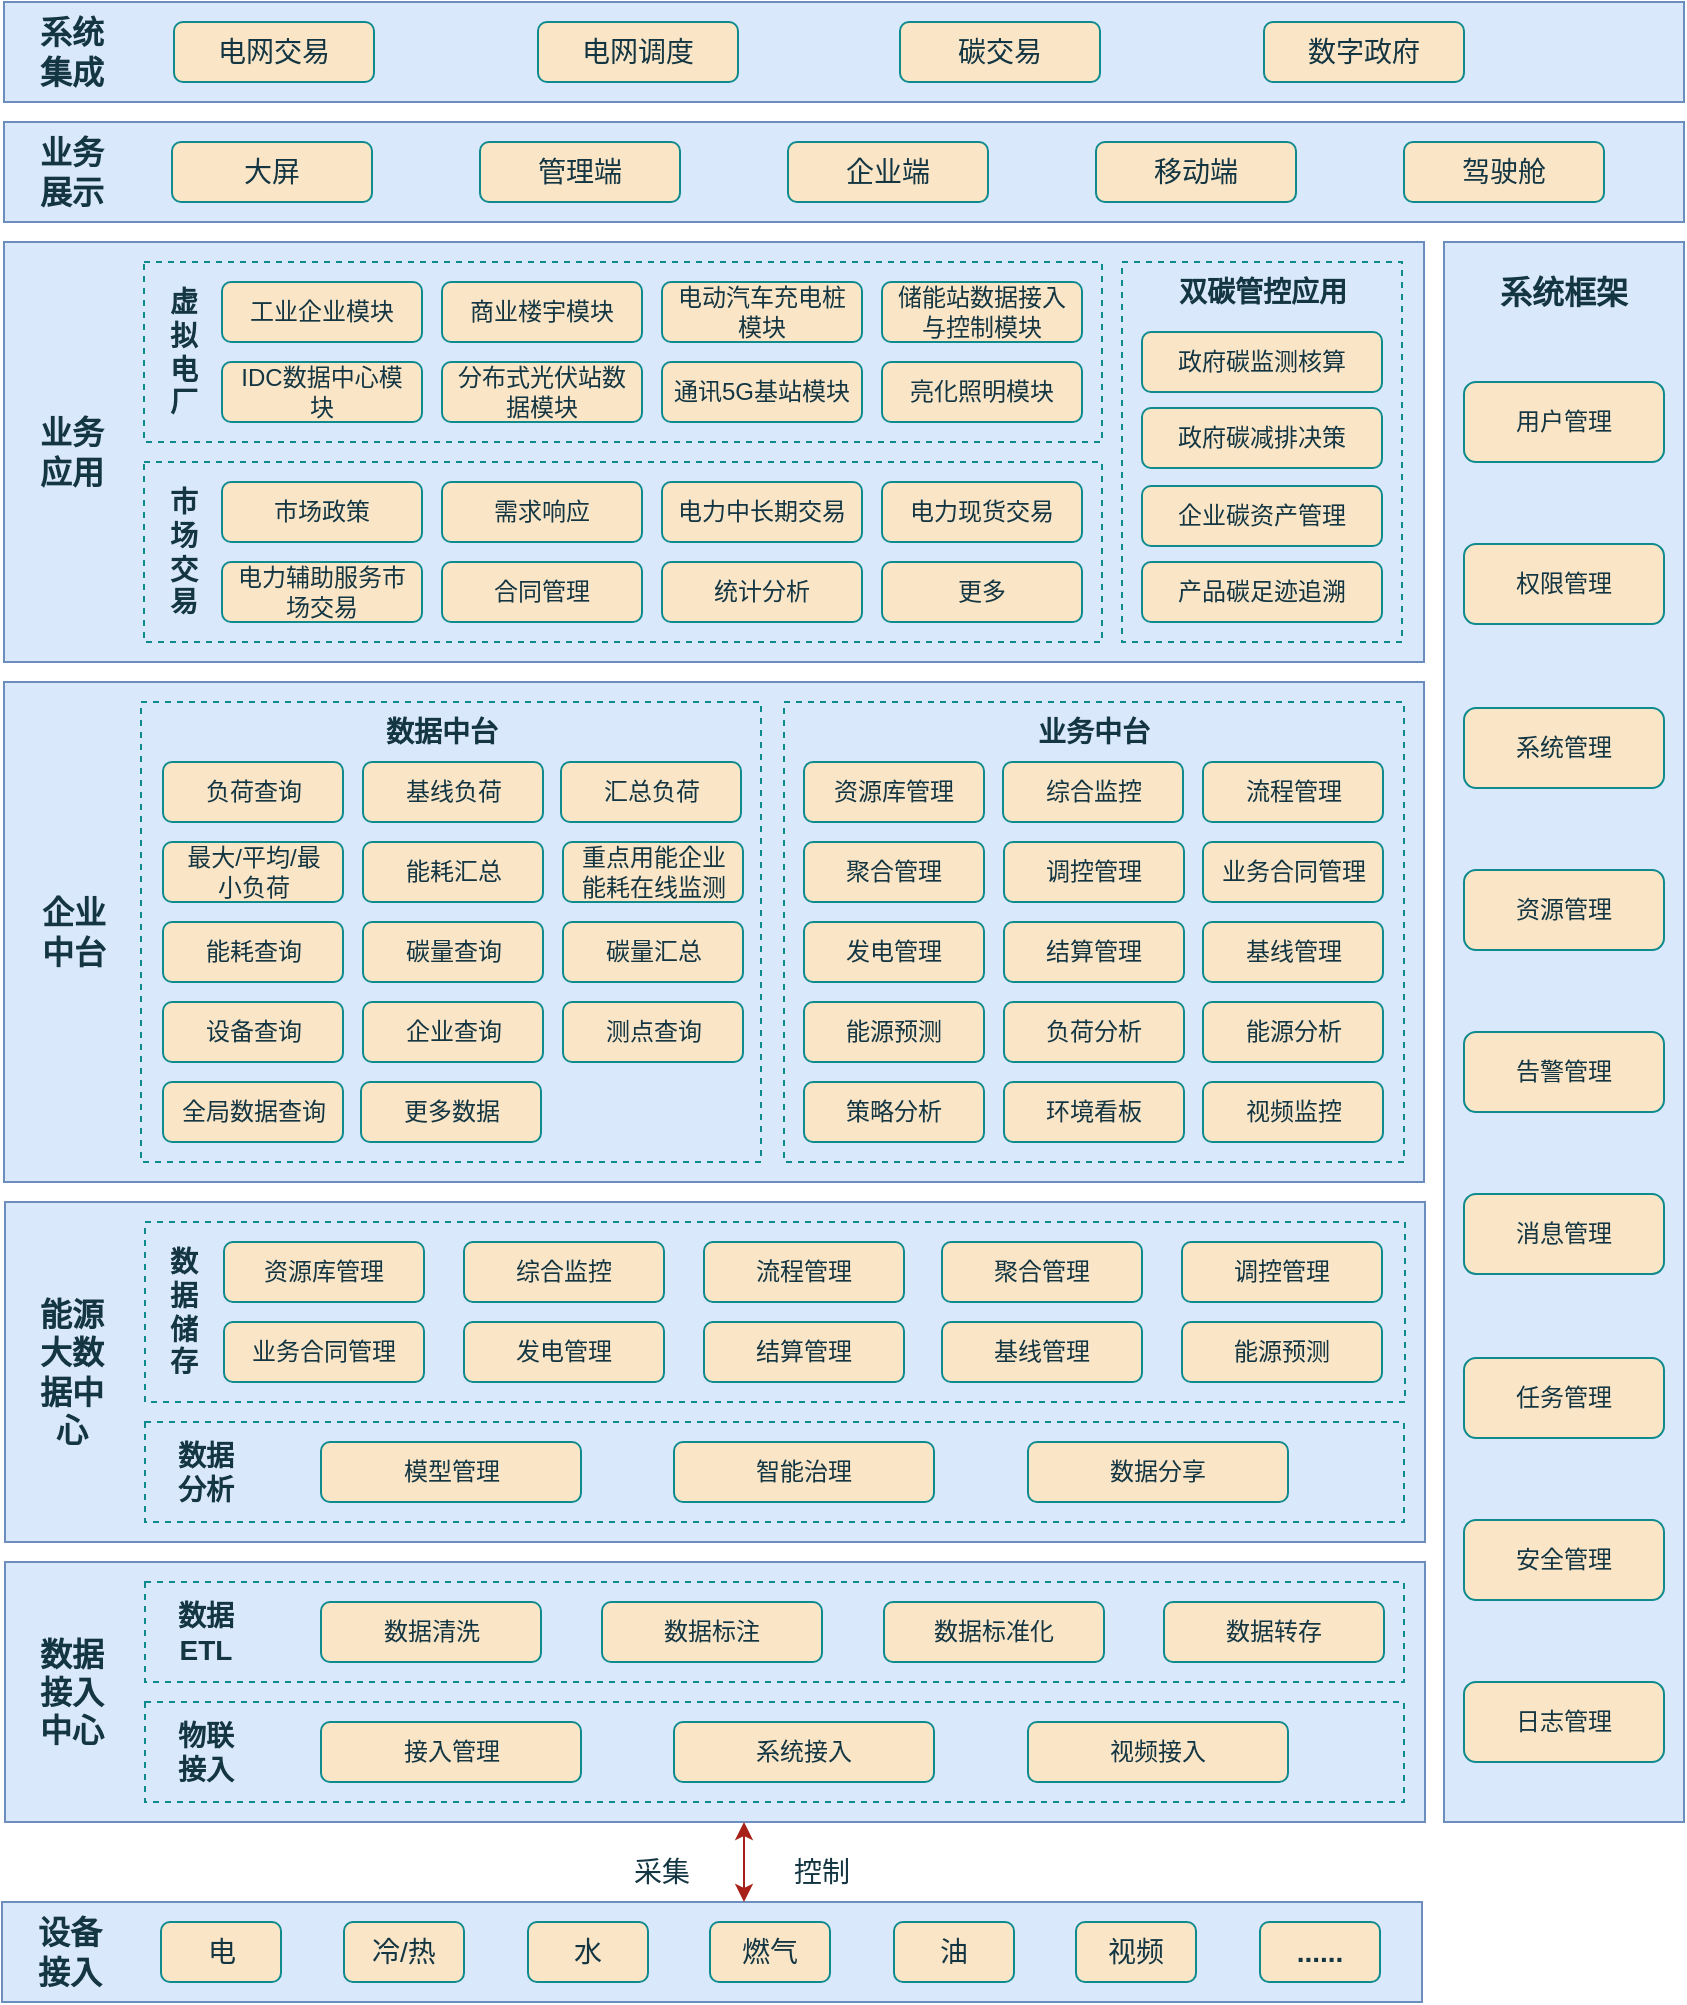 <mxfile version="21.8.0" type="github">
  <diagram name="第 1 页" id="877RhzWgA3aIjibraQp5">
    <mxGraphModel dx="1426" dy="759" grid="1" gridSize="10" guides="1" tooltips="1" connect="1" arrows="1" fold="1" page="1" pageScale="1" pageWidth="827" pageHeight="1169" math="0" shadow="0">
      <root>
        <mxCell id="0" />
        <mxCell id="1" parent="0" />
        <mxCell id="UzqGJ8EwhkSEuEGAswML-51" value="" style="rounded=0;whiteSpace=wrap;html=1;labelBackgroundColor=none;fillColor=#dae8fc;strokeColor=#6c8ebf;" vertex="1" parent="1">
          <mxGeometry x="760" y="120" width="120" height="790" as="geometry" />
        </mxCell>
        <mxCell id="UzqGJ8EwhkSEuEGAswML-44" value="" style="rounded=0;whiteSpace=wrap;html=1;labelBackgroundColor=none;fillColor=#dae8fc;strokeColor=#6c8ebf;" vertex="1" parent="1">
          <mxGeometry x="39" y="950" width="710" height="50" as="geometry" />
        </mxCell>
        <mxCell id="xxzeKwcSgZ4KopVO6_LS-193" value="" style="rounded=0;whiteSpace=wrap;html=1;fillColor=#dae8fc;strokeColor=#6c8ebf;labelBackgroundColor=none;" parent="1" vertex="1">
          <mxGeometry x="40.5" y="600" width="710" height="170" as="geometry" />
        </mxCell>
        <mxCell id="xxzeKwcSgZ4KopVO6_LS-88" value="" style="rounded=0;whiteSpace=wrap;html=1;fillColor=#dae8fc;strokeColor=#6c8ebf;labelBackgroundColor=none;" parent="1" vertex="1">
          <mxGeometry x="40" y="120" width="710" height="210" as="geometry" />
        </mxCell>
        <mxCell id="xxzeKwcSgZ4KopVO6_LS-36" value="" style="rounded=0;whiteSpace=wrap;html=1;fillColor=none;dashed=1;strokeColor=#0F8B8D;labelBackgroundColor=none;fontColor=#143642;" parent="1" vertex="1">
          <mxGeometry x="110" y="130" width="479" height="90" as="geometry" />
        </mxCell>
        <mxCell id="xxzeKwcSgZ4KopVO6_LS-56" value="" style="rounded=0;whiteSpace=wrap;html=1;fillColor=none;dashed=1;strokeColor=#0F8B8D;labelBackgroundColor=none;fontColor=#143642;" parent="1" vertex="1">
          <mxGeometry x="110" y="230" width="479" height="90" as="geometry" />
        </mxCell>
        <mxCell id="xxzeKwcSgZ4KopVO6_LS-46" value="" style="rounded=0;whiteSpace=wrap;html=1;fillColor=none;dashed=1;strokeColor=#0F8B8D;labelBackgroundColor=none;fontColor=#143642;" parent="1" vertex="1">
          <mxGeometry x="599" y="130" width="140" height="190" as="geometry" />
        </mxCell>
        <mxCell id="xxzeKwcSgZ4KopVO6_LS-24" value="" style="rounded=0;whiteSpace=wrap;html=1;fillColor=#dae8fc;strokeColor=#6c8ebf;labelBackgroundColor=none;" parent="1" vertex="1">
          <mxGeometry x="40" y="60" width="840" height="50" as="geometry" />
        </mxCell>
        <mxCell id="xxzeKwcSgZ4KopVO6_LS-1" value="" style="rounded=0;whiteSpace=wrap;html=1;labelBackgroundColor=none;fillColor=#dae8fc;strokeColor=#6c8ebf;" parent="1" vertex="1">
          <mxGeometry x="40" width="840" height="50" as="geometry" />
        </mxCell>
        <mxCell id="xxzeKwcSgZ4KopVO6_LS-16" value="电网交易" style="rounded=1;whiteSpace=wrap;html=1;fontSize=14;fillColor=#FAE5C7;strokeColor=#0F8B8D;labelBackgroundColor=none;fontColor=#143642;" parent="1" vertex="1">
          <mxGeometry x="125" y="10" width="100" height="30" as="geometry" />
        </mxCell>
        <mxCell id="xxzeKwcSgZ4KopVO6_LS-17" value="电网调度" style="rounded=1;whiteSpace=wrap;html=1;fontSize=14;fillColor=#FAE5C7;strokeColor=#0F8B8D;labelBackgroundColor=none;fontColor=#143642;" parent="1" vertex="1">
          <mxGeometry x="307" y="10" width="100" height="30" as="geometry" />
        </mxCell>
        <mxCell id="xxzeKwcSgZ4KopVO6_LS-18" value="碳交易" style="rounded=1;whiteSpace=wrap;html=1;fontSize=14;fillColor=#FAE5C7;strokeColor=#0F8B8D;labelBackgroundColor=none;fontColor=#143642;" parent="1" vertex="1">
          <mxGeometry x="488" y="10" width="100" height="30" as="geometry" />
        </mxCell>
        <mxCell id="xxzeKwcSgZ4KopVO6_LS-19" value="数字政府" style="rounded=1;whiteSpace=wrap;html=1;fontSize=14;fillColor=#FAE5C7;strokeColor=#0F8B8D;labelBackgroundColor=none;fontColor=#143642;" parent="1" vertex="1">
          <mxGeometry x="670" y="10" width="100" height="30" as="geometry" />
        </mxCell>
        <mxCell id="xxzeKwcSgZ4KopVO6_LS-20" value="大屏" style="rounded=1;whiteSpace=wrap;html=1;fontSize=14;fillColor=#FAE5C7;strokeColor=#0F8B8D;labelBackgroundColor=none;fontColor=#143642;" parent="1" vertex="1">
          <mxGeometry x="124" y="70" width="100" height="30" as="geometry" />
        </mxCell>
        <mxCell id="xxzeKwcSgZ4KopVO6_LS-21" value="管理端" style="rounded=1;whiteSpace=wrap;html=1;fontSize=14;fillColor=#FAE5C7;strokeColor=#0F8B8D;labelBackgroundColor=none;fontColor=#143642;" parent="1" vertex="1">
          <mxGeometry x="278" y="70" width="100" height="30" as="geometry" />
        </mxCell>
        <mxCell id="xxzeKwcSgZ4KopVO6_LS-22" value="企业端" style="rounded=1;whiteSpace=wrap;html=1;fontSize=14;fillColor=#FAE5C7;strokeColor=#0F8B8D;labelBackgroundColor=none;fontColor=#143642;" parent="1" vertex="1">
          <mxGeometry x="432" y="70" width="100" height="30" as="geometry" />
        </mxCell>
        <mxCell id="xxzeKwcSgZ4KopVO6_LS-23" value="移动端" style="rounded=1;whiteSpace=wrap;html=1;fontSize=14;fillColor=#FAE5C7;strokeColor=#0F8B8D;labelBackgroundColor=none;fontColor=#143642;" parent="1" vertex="1">
          <mxGeometry x="586" y="70" width="100" height="30" as="geometry" />
        </mxCell>
        <mxCell id="xxzeKwcSgZ4KopVO6_LS-27" value="驾驶舱" style="rounded=1;whiteSpace=wrap;html=1;fontSize=14;fillColor=#FAE5C7;strokeColor=#0F8B8D;labelBackgroundColor=none;fontColor=#143642;" parent="1" vertex="1">
          <mxGeometry x="740" y="70" width="100" height="30" as="geometry" />
        </mxCell>
        <mxCell id="xxzeKwcSgZ4KopVO6_LS-28" value="工业企业模块" style="rounded=1;whiteSpace=wrap;html=1;fontSize=12;fillColor=#FAE5C7;strokeColor=#0F8B8D;spacingLeft=5;spacingRight=5;labelBackgroundColor=none;fontColor=#143642;" parent="1" vertex="1">
          <mxGeometry x="149" y="140" width="100" height="30" as="geometry" />
        </mxCell>
        <mxCell id="xxzeKwcSgZ4KopVO6_LS-29" value="商业楼宇模块" style="rounded=1;whiteSpace=wrap;html=1;fontSize=12;fillColor=#FAE5C7;strokeColor=#0F8B8D;spacingLeft=5;spacingRight=5;labelBackgroundColor=none;fontColor=#143642;" parent="1" vertex="1">
          <mxGeometry x="259" y="140" width="100" height="30" as="geometry" />
        </mxCell>
        <mxCell id="xxzeKwcSgZ4KopVO6_LS-30" value="IDC数据中心模块" style="rounded=1;whiteSpace=wrap;html=1;fontSize=12;fillColor=#FAE5C7;strokeColor=#0F8B8D;spacingLeft=5;spacingRight=5;labelBackgroundColor=none;fontColor=#143642;" parent="1" vertex="1">
          <mxGeometry x="149" y="180" width="100" height="30" as="geometry" />
        </mxCell>
        <mxCell id="xxzeKwcSgZ4KopVO6_LS-31" value="储能站数据接入与控制模块" style="rounded=1;whiteSpace=wrap;html=1;fontSize=12;fillColor=#FAE5C7;strokeColor=#0F8B8D;spacingLeft=5;spacingRight=5;labelBackgroundColor=none;fontColor=#143642;" parent="1" vertex="1">
          <mxGeometry x="479" y="140" width="100" height="30" as="geometry" />
        </mxCell>
        <mxCell id="xxzeKwcSgZ4KopVO6_LS-32" value="电动汽车充电桩模块" style="rounded=1;whiteSpace=wrap;html=1;fontSize=12;fillColor=#FAE5C7;strokeColor=#0F8B8D;spacingLeft=5;spacingRight=5;labelBackgroundColor=none;fontColor=#143642;" parent="1" vertex="1">
          <mxGeometry x="369" y="140" width="100" height="30" as="geometry" />
        </mxCell>
        <mxCell id="xxzeKwcSgZ4KopVO6_LS-33" value="分布式光伏站数据模块" style="rounded=1;whiteSpace=wrap;html=1;fontSize=12;fillColor=#FAE5C7;strokeColor=#0F8B8D;spacingLeft=5;spacingRight=5;labelBackgroundColor=none;fontColor=#143642;" parent="1" vertex="1">
          <mxGeometry x="259" y="180" width="100" height="30" as="geometry" />
        </mxCell>
        <mxCell id="xxzeKwcSgZ4KopVO6_LS-34" value="通讯5G基站模块" style="rounded=1;whiteSpace=wrap;html=1;fontSize=12;fillColor=#FAE5C7;strokeColor=#0F8B8D;spacingLeft=5;spacingRight=5;labelBackgroundColor=none;fontColor=#143642;" parent="1" vertex="1">
          <mxGeometry x="369" y="180" width="100" height="30" as="geometry" />
        </mxCell>
        <mxCell id="xxzeKwcSgZ4KopVO6_LS-35" value="亮化照明模块" style="rounded=1;whiteSpace=wrap;html=1;fontSize=12;fillColor=#FAE5C7;strokeColor=#0F8B8D;spacingLeft=5;spacingRight=5;labelBackgroundColor=none;fontColor=#143642;" parent="1" vertex="1">
          <mxGeometry x="479" y="180" width="100" height="30" as="geometry" />
        </mxCell>
        <mxCell id="xxzeKwcSgZ4KopVO6_LS-37" value="虚拟电厂" style="text;html=1;strokeColor=none;fillColor=none;align=center;verticalAlign=middle;whiteSpace=wrap;rounded=0;fontSize=14;spacingLeft=10;spacingRight=10;labelBackgroundColor=none;fontColor=#143642;fontStyle=1" parent="1" vertex="1">
          <mxGeometry x="110" y="130" width="40" height="90" as="geometry" />
        </mxCell>
        <mxCell id="xxzeKwcSgZ4KopVO6_LS-38" value="政府碳监测核算" style="rounded=1;whiteSpace=wrap;html=1;fontSize=12;fillColor=#FAE5C7;strokeColor=#0F8B8D;spacingLeft=5;spacingRight=5;labelBackgroundColor=none;fontColor=#143642;" parent="1" vertex="1">
          <mxGeometry x="609" y="165" width="120" height="30" as="geometry" />
        </mxCell>
        <mxCell id="xxzeKwcSgZ4KopVO6_LS-39" value="政府碳减排决策" style="rounded=1;whiteSpace=wrap;html=1;fontSize=12;fillColor=#FAE5C7;strokeColor=#0F8B8D;spacingLeft=5;spacingRight=5;labelBackgroundColor=none;fontColor=#143642;" parent="1" vertex="1">
          <mxGeometry x="609" y="203" width="120" height="30" as="geometry" />
        </mxCell>
        <mxCell id="xxzeKwcSgZ4KopVO6_LS-41" value="产品碳足迹追溯" style="rounded=1;whiteSpace=wrap;html=1;fontSize=12;fillColor=#FAE5C7;strokeColor=#0F8B8D;spacingLeft=5;spacingRight=5;labelBackgroundColor=none;fontColor=#143642;" parent="1" vertex="1">
          <mxGeometry x="609" y="280" width="120" height="30" as="geometry" />
        </mxCell>
        <mxCell id="xxzeKwcSgZ4KopVO6_LS-42" value="企业碳资产管理" style="rounded=1;whiteSpace=wrap;html=1;fontSize=12;fillColor=#FAE5C7;strokeColor=#0F8B8D;spacingLeft=5;spacingRight=5;labelBackgroundColor=none;fontColor=#143642;" parent="1" vertex="1">
          <mxGeometry x="609" y="242" width="120" height="30" as="geometry" />
        </mxCell>
        <mxCell id="xxzeKwcSgZ4KopVO6_LS-47" value="双碳管控应用" style="text;html=1;strokeColor=none;fillColor=none;align=center;verticalAlign=middle;whiteSpace=wrap;rounded=0;fontSize=14;labelBackgroundColor=none;fontColor=#143642;fontStyle=1" parent="1" vertex="1">
          <mxGeometry x="599" y="130" width="141" height="30" as="geometry" />
        </mxCell>
        <mxCell id="xxzeKwcSgZ4KopVO6_LS-48" value="市场政策" style="rounded=1;whiteSpace=wrap;html=1;fontSize=12;fillColor=#FAE5C7;strokeColor=#0F8B8D;spacingLeft=5;spacingRight=5;labelBackgroundColor=none;fontColor=#143642;" parent="1" vertex="1">
          <mxGeometry x="149" y="240" width="100" height="30" as="geometry" />
        </mxCell>
        <mxCell id="xxzeKwcSgZ4KopVO6_LS-49" value="需求响应" style="rounded=1;whiteSpace=wrap;html=1;fontSize=12;fillColor=#FAE5C7;strokeColor=#0F8B8D;spacingLeft=5;spacingRight=5;labelBackgroundColor=none;fontColor=#143642;" parent="1" vertex="1">
          <mxGeometry x="259" y="240" width="100" height="30" as="geometry" />
        </mxCell>
        <mxCell id="xxzeKwcSgZ4KopVO6_LS-50" value="电力辅助服务市场交易" style="rounded=1;whiteSpace=wrap;html=1;fontSize=12;fillColor=#FAE5C7;strokeColor=#0F8B8D;spacingLeft=5;spacingRight=5;labelBackgroundColor=none;fontColor=#143642;" parent="1" vertex="1">
          <mxGeometry x="149" y="280" width="100" height="30" as="geometry" />
        </mxCell>
        <mxCell id="xxzeKwcSgZ4KopVO6_LS-51" value="电力现货交易" style="rounded=1;whiteSpace=wrap;html=1;fontSize=12;fillColor=#FAE5C7;strokeColor=#0F8B8D;spacingLeft=5;spacingRight=5;labelBackgroundColor=none;fontColor=#143642;" parent="1" vertex="1">
          <mxGeometry x="479" y="240" width="100" height="30" as="geometry" />
        </mxCell>
        <mxCell id="xxzeKwcSgZ4KopVO6_LS-52" value="电力中长期交易" style="rounded=1;whiteSpace=wrap;html=1;fontSize=12;fillColor=#FAE5C7;strokeColor=#0F8B8D;spacingLeft=5;spacingRight=5;labelBackgroundColor=none;fontColor=#143642;" parent="1" vertex="1">
          <mxGeometry x="369" y="240" width="100" height="30" as="geometry" />
        </mxCell>
        <mxCell id="xxzeKwcSgZ4KopVO6_LS-53" value="合同管理" style="rounded=1;whiteSpace=wrap;html=1;fontSize=12;fillColor=#FAE5C7;strokeColor=#0F8B8D;spacingLeft=5;spacingRight=5;labelBackgroundColor=none;fontColor=#143642;" parent="1" vertex="1">
          <mxGeometry x="259" y="280" width="100" height="30" as="geometry" />
        </mxCell>
        <mxCell id="xxzeKwcSgZ4KopVO6_LS-54" value="统计分析" style="rounded=1;whiteSpace=wrap;html=1;fontSize=12;fillColor=#FAE5C7;strokeColor=#0F8B8D;spacingLeft=5;spacingRight=5;labelBackgroundColor=none;fontColor=#143642;" parent="1" vertex="1">
          <mxGeometry x="369" y="280" width="100" height="30" as="geometry" />
        </mxCell>
        <mxCell id="xxzeKwcSgZ4KopVO6_LS-55" value="更多" style="rounded=1;whiteSpace=wrap;html=1;fontSize=12;fillColor=#FAE5C7;strokeColor=#0F8B8D;spacingLeft=5;spacingRight=5;labelBackgroundColor=none;fontColor=#143642;" parent="1" vertex="1">
          <mxGeometry x="479" y="280" width="100" height="30" as="geometry" />
        </mxCell>
        <mxCell id="xxzeKwcSgZ4KopVO6_LS-87" value="市场交易" style="text;html=1;strokeColor=none;fillColor=none;align=center;verticalAlign=middle;whiteSpace=wrap;rounded=0;fontSize=14;spacingLeft=10;spacingRight=10;labelBackgroundColor=none;fontColor=#143642;fontStyle=1" parent="1" vertex="1">
          <mxGeometry x="110" y="230" width="40" height="90" as="geometry" />
        </mxCell>
        <mxCell id="xxzeKwcSgZ4KopVO6_LS-89" value="" style="rounded=0;whiteSpace=wrap;html=1;fillColor=#dae8fc;strokeColor=#6c8ebf;labelBackgroundColor=none;" parent="1" vertex="1">
          <mxGeometry x="40" y="340" width="710" height="250" as="geometry" />
        </mxCell>
        <mxCell id="xxzeKwcSgZ4KopVO6_LS-90" value="" style="rounded=0;whiteSpace=wrap;html=1;fillColor=none;dashed=1;strokeColor=#0F8B8D;labelBackgroundColor=none;fontColor=#143642;" parent="1" vertex="1">
          <mxGeometry x="108.5" y="350" width="310" height="230" as="geometry" />
        </mxCell>
        <mxCell id="xxzeKwcSgZ4KopVO6_LS-91" value="" style="rounded=0;whiteSpace=wrap;html=1;fillColor=none;dashed=1;strokeColor=#0F8B8D;labelBackgroundColor=none;fontColor=#143642;" parent="1" vertex="1">
          <mxGeometry x="430" y="350" width="310" height="230" as="geometry" />
        </mxCell>
        <mxCell id="xxzeKwcSgZ4KopVO6_LS-94" value="负荷查询" style="rounded=1;whiteSpace=wrap;html=1;fontSize=12;fillColor=#FAE5C7;strokeColor=#0F8B8D;spacingLeft=5;spacingRight=5;labelBackgroundColor=none;fontColor=#143642;flipH=0;" parent="1" vertex="1">
          <mxGeometry x="119.5" y="380" width="90" height="30" as="geometry" />
        </mxCell>
        <mxCell id="xxzeKwcSgZ4KopVO6_LS-95" value="基线负荷" style="rounded=1;whiteSpace=wrap;html=1;fontSize=12;fillColor=#FAE5C7;strokeColor=#0F8B8D;spacingLeft=5;spacingRight=5;labelBackgroundColor=none;fontColor=#143642;flipH=0;" parent="1" vertex="1">
          <mxGeometry x="219.5" y="380" width="90" height="30" as="geometry" />
        </mxCell>
        <mxCell id="xxzeKwcSgZ4KopVO6_LS-96" value="重点用能企业能耗在线监测" style="rounded=1;whiteSpace=wrap;html=1;fontSize=12;fillColor=#FAE5C7;strokeColor=#0F8B8D;spacingLeft=5;spacingRight=5;labelBackgroundColor=none;fontColor=#143642;" parent="1" vertex="1">
          <mxGeometry x="319.5" y="420" width="90" height="30" as="geometry" />
        </mxCell>
        <mxCell id="xxzeKwcSgZ4KopVO6_LS-97" value="最大/平均/最小负荷" style="rounded=1;whiteSpace=wrap;html=1;fontSize=12;fillColor=#FAE5C7;strokeColor=#0F8B8D;spacingLeft=5;spacingRight=5;labelBackgroundColor=none;fontColor=#143642;" parent="1" vertex="1">
          <mxGeometry x="119.5" y="420" width="90" height="30" as="geometry" />
        </mxCell>
        <mxCell id="xxzeKwcSgZ4KopVO6_LS-98" value="汇总负荷" style="rounded=1;whiteSpace=wrap;html=1;fontSize=12;fillColor=#FAE5C7;strokeColor=#0F8B8D;spacingLeft=5;spacingRight=5;labelBackgroundColor=none;fontColor=#143642;flipH=0;" parent="1" vertex="1">
          <mxGeometry x="318.5" y="380" width="90" height="30" as="geometry" />
        </mxCell>
        <mxCell id="xxzeKwcSgZ4KopVO6_LS-99" value="能耗查询" style="rounded=1;whiteSpace=wrap;html=1;fontSize=12;fillColor=#FAE5C7;strokeColor=#0F8B8D;spacingLeft=5;spacingRight=5;labelBackgroundColor=none;fontColor=#143642;" parent="1" vertex="1">
          <mxGeometry x="119.5" y="460" width="90" height="30" as="geometry" />
        </mxCell>
        <mxCell id="xxzeKwcSgZ4KopVO6_LS-100" value="碳量查询" style="rounded=1;whiteSpace=wrap;html=1;fontSize=12;fillColor=#FAE5C7;strokeColor=#0F8B8D;spacingLeft=5;spacingRight=5;labelBackgroundColor=none;fontColor=#143642;" parent="1" vertex="1">
          <mxGeometry x="219.5" y="460" width="90" height="30" as="geometry" />
        </mxCell>
        <mxCell id="xxzeKwcSgZ4KopVO6_LS-101" value="碳量汇总" style="rounded=1;whiteSpace=wrap;html=1;fontSize=12;fillColor=#FAE5C7;strokeColor=#0F8B8D;spacingLeft=5;spacingRight=5;labelBackgroundColor=none;fontColor=#143642;" parent="1" vertex="1">
          <mxGeometry x="319.5" y="460" width="90" height="30" as="geometry" />
        </mxCell>
        <mxCell id="xxzeKwcSgZ4KopVO6_LS-102" value="数据中台" style="text;html=1;strokeColor=none;fillColor=none;align=center;verticalAlign=middle;whiteSpace=wrap;rounded=0;fontSize=14;spacingLeft=5;spacingRight=5;labelBackgroundColor=none;fontColor=#143642;fontStyle=1" parent="1" vertex="1">
          <mxGeometry x="183.5" y="350" width="150" height="30" as="geometry" />
        </mxCell>
        <mxCell id="xxzeKwcSgZ4KopVO6_LS-108" value="资源库管理" style="rounded=1;whiteSpace=wrap;html=1;fontSize=12;fillColor=#FAE5C7;strokeColor=#0F8B8D;spacingLeft=5;spacingRight=5;labelBackgroundColor=none;fontColor=#143642;" parent="1" vertex="1">
          <mxGeometry x="440" y="380" width="90" height="30" as="geometry" />
        </mxCell>
        <mxCell id="xxzeKwcSgZ4KopVO6_LS-109" value="综合监控" style="rounded=1;whiteSpace=wrap;html=1;fontSize=12;fillColor=#FAE5C7;strokeColor=#0F8B8D;spacingLeft=5;spacingRight=5;labelBackgroundColor=none;fontColor=#143642;" parent="1" vertex="1">
          <mxGeometry x="539.5" y="380" width="90" height="30" as="geometry" />
        </mxCell>
        <mxCell id="xxzeKwcSgZ4KopVO6_LS-110" value="业务合同管理" style="rounded=1;whiteSpace=wrap;html=1;fontSize=12;fillColor=#FAE5C7;strokeColor=#0F8B8D;spacingLeft=5;spacingRight=5;labelBackgroundColor=none;fontColor=#143642;" parent="1" vertex="1">
          <mxGeometry x="639.5" y="420" width="90" height="30" as="geometry" />
        </mxCell>
        <mxCell id="xxzeKwcSgZ4KopVO6_LS-111" value="聚合管理" style="rounded=1;whiteSpace=wrap;html=1;fontSize=12;fillColor=#FAE5C7;strokeColor=#0F8B8D;spacingLeft=5;spacingRight=5;labelBackgroundColor=none;fontColor=#143642;" parent="1" vertex="1">
          <mxGeometry x="440" y="420" width="90" height="30" as="geometry" />
        </mxCell>
        <mxCell id="xxzeKwcSgZ4KopVO6_LS-112" value="流程管理" style="rounded=1;whiteSpace=wrap;html=1;fontSize=12;fillColor=#FAE5C7;strokeColor=#0F8B8D;spacingLeft=5;spacingRight=5;labelBackgroundColor=none;fontColor=#143642;" parent="1" vertex="1">
          <mxGeometry x="639.5" y="380" width="90" height="30" as="geometry" />
        </mxCell>
        <mxCell id="xxzeKwcSgZ4KopVO6_LS-113" value="发电管理" style="rounded=1;whiteSpace=wrap;html=1;fontSize=12;fillColor=#FAE5C7;strokeColor=#0F8B8D;spacingLeft=5;spacingRight=5;labelBackgroundColor=none;fontColor=#143642;" parent="1" vertex="1">
          <mxGeometry x="440" y="460" width="90" height="30" as="geometry" />
        </mxCell>
        <mxCell id="xxzeKwcSgZ4KopVO6_LS-114" value="结算管理" style="rounded=1;whiteSpace=wrap;html=1;fontSize=12;fillColor=#FAE5C7;strokeColor=#0F8B8D;spacingLeft=5;spacingRight=5;labelBackgroundColor=none;fontColor=#143642;" parent="1" vertex="1">
          <mxGeometry x="540" y="460" width="90" height="30" as="geometry" />
        </mxCell>
        <mxCell id="xxzeKwcSgZ4KopVO6_LS-115" value="基线管理" style="rounded=1;whiteSpace=wrap;html=1;fontSize=12;fillColor=#FAE5C7;strokeColor=#0F8B8D;spacingLeft=5;spacingRight=5;labelBackgroundColor=none;fontColor=#143642;" parent="1" vertex="1">
          <mxGeometry x="639.5" y="460" width="90" height="30" as="geometry" />
        </mxCell>
        <mxCell id="xxzeKwcSgZ4KopVO6_LS-116" value="业务中台" style="text;html=1;strokeColor=none;fillColor=none;align=center;verticalAlign=middle;whiteSpace=wrap;rounded=0;fontSize=14;spacingLeft=5;spacingRight=5;labelBackgroundColor=none;fontColor=#143642;fontStyle=1" parent="1" vertex="1">
          <mxGeometry x="535" y="350" width="100" height="30" as="geometry" />
        </mxCell>
        <mxCell id="xxzeKwcSgZ4KopVO6_LS-117" value="能耗汇总" style="rounded=1;whiteSpace=wrap;html=1;fontSize=12;fillColor=#FAE5C7;strokeColor=#0F8B8D;spacingLeft=5;spacingRight=5;labelBackgroundColor=none;fontColor=#143642;" parent="1" vertex="1">
          <mxGeometry x="219.5" y="420" width="90" height="30" as="geometry" />
        </mxCell>
        <mxCell id="xxzeKwcSgZ4KopVO6_LS-118" value="设备查询" style="rounded=1;whiteSpace=wrap;html=1;fontSize=12;fillColor=#FAE5C7;strokeColor=#0F8B8D;spacingLeft=5;spacingRight=5;labelBackgroundColor=none;fontColor=#143642;" parent="1" vertex="1">
          <mxGeometry x="119.5" y="500" width="90" height="30" as="geometry" />
        </mxCell>
        <mxCell id="xxzeKwcSgZ4KopVO6_LS-119" value="调控管理" style="rounded=1;whiteSpace=wrap;html=1;fontSize=12;fillColor=#FAE5C7;strokeColor=#0F8B8D;spacingLeft=5;spacingRight=5;labelBackgroundColor=none;fontColor=#143642;" parent="1" vertex="1">
          <mxGeometry x="540" y="420" width="90" height="30" as="geometry" />
        </mxCell>
        <mxCell id="xxzeKwcSgZ4KopVO6_LS-120" value="能源预测" style="rounded=1;whiteSpace=wrap;html=1;fontSize=12;fillColor=#FAE5C7;strokeColor=#0F8B8D;spacingLeft=5;spacingRight=5;labelBackgroundColor=none;fontColor=#143642;" parent="1" vertex="1">
          <mxGeometry x="440" y="500" width="90" height="30" as="geometry" />
        </mxCell>
        <mxCell id="xxzeKwcSgZ4KopVO6_LS-121" value="负荷分析" style="rounded=1;whiteSpace=wrap;html=1;fontSize=12;fillColor=#FAE5C7;strokeColor=#0F8B8D;spacingLeft=5;spacingRight=5;labelBackgroundColor=none;fontColor=#143642;" parent="1" vertex="1">
          <mxGeometry x="540" y="500" width="90" height="30" as="geometry" />
        </mxCell>
        <mxCell id="xxzeKwcSgZ4KopVO6_LS-122" value="能源分析" style="rounded=1;whiteSpace=wrap;html=1;fontSize=12;fillColor=#FAE5C7;strokeColor=#0F8B8D;spacingLeft=5;spacingRight=5;labelBackgroundColor=none;fontColor=#143642;" parent="1" vertex="1">
          <mxGeometry x="639.5" y="500" width="90" height="30" as="geometry" />
        </mxCell>
        <mxCell id="xxzeKwcSgZ4KopVO6_LS-123" value="策略分析" style="rounded=1;whiteSpace=wrap;html=1;fontSize=12;fillColor=#FAE5C7;strokeColor=#0F8B8D;spacingLeft=5;spacingRight=5;labelBackgroundColor=none;fontColor=#143642;" parent="1" vertex="1">
          <mxGeometry x="440" y="540" width="90" height="30" as="geometry" />
        </mxCell>
        <mxCell id="xxzeKwcSgZ4KopVO6_LS-124" value="环境看板" style="rounded=1;whiteSpace=wrap;html=1;fontSize=12;fillColor=#FAE5C7;strokeColor=#0F8B8D;spacingLeft=5;spacingRight=5;labelBackgroundColor=none;fontColor=#143642;" parent="1" vertex="1">
          <mxGeometry x="540" y="540" width="90" height="30" as="geometry" />
        </mxCell>
        <mxCell id="xxzeKwcSgZ4KopVO6_LS-125" value="视频监控" style="rounded=1;whiteSpace=wrap;html=1;fontSize=12;fillColor=#FAE5C7;strokeColor=#0F8B8D;spacingLeft=5;spacingRight=5;labelBackgroundColor=none;fontColor=#143642;" parent="1" vertex="1">
          <mxGeometry x="639.5" y="540" width="90" height="30" as="geometry" />
        </mxCell>
        <mxCell id="xxzeKwcSgZ4KopVO6_LS-128" value="企业查询" style="rounded=1;whiteSpace=wrap;html=1;fontSize=12;fillColor=#FAE5C7;strokeColor=#0F8B8D;spacingLeft=5;spacingRight=5;labelBackgroundColor=none;fontColor=#143642;" parent="1" vertex="1">
          <mxGeometry x="219.5" y="500" width="90" height="30" as="geometry" />
        </mxCell>
        <mxCell id="xxzeKwcSgZ4KopVO6_LS-129" value="测点查询" style="rounded=1;whiteSpace=wrap;html=1;fontSize=12;fillColor=#FAE5C7;strokeColor=#0F8B8D;spacingLeft=5;spacingRight=5;labelBackgroundColor=none;fontColor=#143642;" parent="1" vertex="1">
          <mxGeometry x="319.5" y="500" width="90" height="30" as="geometry" />
        </mxCell>
        <mxCell id="xxzeKwcSgZ4KopVO6_LS-130" value="全局数据查询" style="rounded=1;whiteSpace=wrap;html=1;fontSize=12;fillColor=#FAE5C7;strokeColor=#0F8B8D;spacingLeft=5;spacingRight=5;labelBackgroundColor=none;fontColor=#143642;" parent="1" vertex="1">
          <mxGeometry x="119.5" y="540" width="90" height="30" as="geometry" />
        </mxCell>
        <mxCell id="xxzeKwcSgZ4KopVO6_LS-131" value="更多数据" style="rounded=1;whiteSpace=wrap;html=1;fontSize=12;fillColor=#FAE5C7;strokeColor=#0F8B8D;spacingLeft=5;spacingRight=5;labelBackgroundColor=none;fontColor=#143642;" parent="1" vertex="1">
          <mxGeometry x="218.5" y="540" width="90" height="30" as="geometry" />
        </mxCell>
        <mxCell id="xxzeKwcSgZ4KopVO6_LS-164" value="" style="rounded=0;whiteSpace=wrap;html=1;fillColor=none;dashed=1;strokeColor=#0F8B8D;labelBackgroundColor=none;fontColor=#143642;" parent="1" vertex="1">
          <mxGeometry x="110.5" y="610" width="630" height="90" as="geometry" />
        </mxCell>
        <mxCell id="xxzeKwcSgZ4KopVO6_LS-165" value="资源库管理" style="rounded=1;whiteSpace=wrap;html=1;fontSize=12;fillColor=#FAE5C7;strokeColor=#0F8B8D;spacingLeft=5;spacingRight=5;labelBackgroundColor=none;fontColor=#143642;" parent="1" vertex="1">
          <mxGeometry x="150" y="620" width="100" height="30" as="geometry" />
        </mxCell>
        <mxCell id="xxzeKwcSgZ4KopVO6_LS-166" value="综合监控" style="rounded=1;whiteSpace=wrap;html=1;fontSize=12;fillColor=#FAE5C7;strokeColor=#0F8B8D;spacingLeft=5;spacingRight=5;labelBackgroundColor=none;fontColor=#143642;" parent="1" vertex="1">
          <mxGeometry x="270" y="620" width="100" height="30" as="geometry" />
        </mxCell>
        <mxCell id="xxzeKwcSgZ4KopVO6_LS-167" value="业务合同管理" style="rounded=1;whiteSpace=wrap;html=1;fontSize=12;fillColor=#FAE5C7;strokeColor=#0F8B8D;spacingLeft=5;spacingRight=5;labelBackgroundColor=none;fontColor=#143642;" parent="1" vertex="1">
          <mxGeometry x="150" y="660" width="100" height="30" as="geometry" />
        </mxCell>
        <mxCell id="xxzeKwcSgZ4KopVO6_LS-168" value="聚合管理" style="rounded=1;whiteSpace=wrap;html=1;fontSize=12;fillColor=#FAE5C7;strokeColor=#0F8B8D;spacingLeft=5;spacingRight=5;labelBackgroundColor=none;fontColor=#143642;" parent="1" vertex="1">
          <mxGeometry x="509" y="620" width="100" height="30" as="geometry" />
        </mxCell>
        <mxCell id="xxzeKwcSgZ4KopVO6_LS-169" value="流程管理" style="rounded=1;whiteSpace=wrap;html=1;fontSize=12;fillColor=#FAE5C7;strokeColor=#0F8B8D;spacingLeft=5;spacingRight=5;labelBackgroundColor=none;fontColor=#143642;" parent="1" vertex="1">
          <mxGeometry x="390" y="620" width="100" height="30" as="geometry" />
        </mxCell>
        <mxCell id="xxzeKwcSgZ4KopVO6_LS-170" value="发电管理" style="rounded=1;whiteSpace=wrap;html=1;fontSize=12;fillColor=#FAE5C7;strokeColor=#0F8B8D;spacingLeft=5;spacingRight=5;labelBackgroundColor=none;fontColor=#143642;" parent="1" vertex="1">
          <mxGeometry x="270" y="660" width="100" height="30" as="geometry" />
        </mxCell>
        <mxCell id="xxzeKwcSgZ4KopVO6_LS-171" value="结算管理" style="rounded=1;whiteSpace=wrap;html=1;fontSize=12;fillColor=#FAE5C7;strokeColor=#0F8B8D;spacingLeft=5;spacingRight=5;labelBackgroundColor=none;fontColor=#143642;" parent="1" vertex="1">
          <mxGeometry x="390" y="660" width="100" height="30" as="geometry" />
        </mxCell>
        <mxCell id="xxzeKwcSgZ4KopVO6_LS-172" value="基线管理" style="rounded=1;whiteSpace=wrap;html=1;fontSize=12;fillColor=#FAE5C7;strokeColor=#0F8B8D;spacingLeft=5;spacingRight=5;labelBackgroundColor=none;fontColor=#143642;" parent="1" vertex="1">
          <mxGeometry x="509" y="660" width="100" height="30" as="geometry" />
        </mxCell>
        <mxCell id="xxzeKwcSgZ4KopVO6_LS-174" value="调控管理" style="rounded=1;whiteSpace=wrap;html=1;fontSize=12;fillColor=#FAE5C7;strokeColor=#0F8B8D;spacingLeft=5;spacingRight=5;labelBackgroundColor=none;fontColor=#143642;" parent="1" vertex="1">
          <mxGeometry x="629" y="620" width="100" height="30" as="geometry" />
        </mxCell>
        <mxCell id="xxzeKwcSgZ4KopVO6_LS-175" value="能源预测" style="rounded=1;whiteSpace=wrap;html=1;fontSize=12;fillColor=#FAE5C7;strokeColor=#0F8B8D;spacingLeft=5;spacingRight=5;labelBackgroundColor=none;fontColor=#143642;" parent="1" vertex="1">
          <mxGeometry x="629" y="660" width="100" height="30" as="geometry" />
        </mxCell>
        <mxCell id="xxzeKwcSgZ4KopVO6_LS-181" value="" style="rounded=0;whiteSpace=wrap;html=1;fillColor=none;dashed=1;strokeColor=#0F8B8D;labelBackgroundColor=none;fontColor=#143642;" parent="1" vertex="1">
          <mxGeometry x="110.5" y="710" width="629.5" height="50" as="geometry" />
        </mxCell>
        <mxCell id="xxzeKwcSgZ4KopVO6_LS-183" value="模型管理" style="rounded=1;whiteSpace=wrap;html=1;fontSize=12;fillColor=#FAE5C7;strokeColor=#0F8B8D;spacingLeft=5;spacingRight=5;labelBackgroundColor=none;fontColor=#143642;" parent="1" vertex="1">
          <mxGeometry x="198.5" y="720" width="130" height="30" as="geometry" />
        </mxCell>
        <mxCell id="xxzeKwcSgZ4KopVO6_LS-185" value="数据分享" style="rounded=1;whiteSpace=wrap;html=1;fontSize=12;fillColor=#FAE5C7;strokeColor=#0F8B8D;spacingLeft=5;spacingRight=5;labelBackgroundColor=none;fontColor=#143642;" parent="1" vertex="1">
          <mxGeometry x="552" y="720" width="130" height="30" as="geometry" />
        </mxCell>
        <mxCell id="xxzeKwcSgZ4KopVO6_LS-186" value="智能治理" style="rounded=1;whiteSpace=wrap;html=1;fontSize=12;fillColor=#FAE5C7;strokeColor=#0F8B8D;spacingLeft=5;spacingRight=5;labelBackgroundColor=none;fontColor=#143642;" parent="1" vertex="1">
          <mxGeometry x="375" y="720" width="130" height="30" as="geometry" />
        </mxCell>
        <mxCell id="xxzeKwcSgZ4KopVO6_LS-190" value="数据分析" style="text;html=1;strokeColor=none;fillColor=none;align=center;verticalAlign=middle;whiteSpace=wrap;rounded=0;fontSize=14;spacingLeft=10;spacingRight=10;labelBackgroundColor=none;fontColor=#143642;fontStyle=1" parent="1" vertex="1">
          <mxGeometry x="110.5" y="710" width="60" height="50" as="geometry" />
        </mxCell>
        <mxCell id="xxzeKwcSgZ4KopVO6_LS-227" value="电" style="rounded=1;whiteSpace=wrap;html=1;fontSize=14;fillColor=#FAE5C7;strokeColor=#0F8B8D;labelBackgroundColor=none;fontColor=#143642;" parent="1" vertex="1">
          <mxGeometry x="118.5" y="960" width="60" height="30" as="geometry" />
        </mxCell>
        <mxCell id="UzqGJ8EwhkSEuEGAswML-1" value="冷/热" style="rounded=1;whiteSpace=wrap;html=1;fontSize=14;fillColor=#FAE5C7;strokeColor=#0F8B8D;labelBackgroundColor=none;fontColor=#143642;" vertex="1" parent="1">
          <mxGeometry x="210" y="960" width="60" height="30" as="geometry" />
        </mxCell>
        <mxCell id="UzqGJ8EwhkSEuEGAswML-2" value="水" style="rounded=1;whiteSpace=wrap;html=1;fontSize=14;fillColor=#FAE5C7;strokeColor=#0F8B8D;labelBackgroundColor=none;fontColor=#143642;" vertex="1" parent="1">
          <mxGeometry x="302" y="960" width="60" height="30" as="geometry" />
        </mxCell>
        <mxCell id="UzqGJ8EwhkSEuEGAswML-3" value="燃气" style="rounded=1;whiteSpace=wrap;html=1;fontSize=14;fillColor=#FAE5C7;strokeColor=#0F8B8D;labelBackgroundColor=none;fontColor=#143642;" vertex="1" parent="1">
          <mxGeometry x="393" y="960" width="60" height="30" as="geometry" />
        </mxCell>
        <mxCell id="UzqGJ8EwhkSEuEGAswML-4" value="油" style="rounded=1;whiteSpace=wrap;html=1;fontSize=14;fillColor=#FAE5C7;strokeColor=#0F8B8D;labelBackgroundColor=none;fontColor=#143642;" vertex="1" parent="1">
          <mxGeometry x="485" y="960" width="60" height="30" as="geometry" />
        </mxCell>
        <mxCell id="UzqGJ8EwhkSEuEGAswML-5" value="视频" style="rounded=1;whiteSpace=wrap;html=1;fontSize=14;fillColor=#FAE5C7;strokeColor=#0F8B8D;labelBackgroundColor=none;fontColor=#143642;" vertex="1" parent="1">
          <mxGeometry x="576" y="960" width="60" height="30" as="geometry" />
        </mxCell>
        <mxCell id="UzqGJ8EwhkSEuEGAswML-6" value="......" style="rounded=1;whiteSpace=wrap;html=1;fontSize=14;fillColor=#FAE5C7;strokeColor=#0F8B8D;labelBackgroundColor=none;fontColor=#143642;fontStyle=1" vertex="1" parent="1">
          <mxGeometry x="668" y="960" width="60" height="30" as="geometry" />
        </mxCell>
        <mxCell id="UzqGJ8EwhkSEuEGAswML-11" value="企业中台" style="text;html=1;strokeColor=none;fillColor=none;align=center;verticalAlign=middle;whiteSpace=wrap;rounded=0;fontSize=16;fontStyle=1;labelBackgroundColor=none;fontColor=#143642;spacingLeft=10;spacingRight=10;" vertex="1" parent="1">
          <mxGeometry x="40.5" y="440" width="68" height="50" as="geometry" />
        </mxCell>
        <mxCell id="UzqGJ8EwhkSEuEGAswML-13" value="业务应用" style="text;html=1;strokeColor=none;fillColor=none;align=center;verticalAlign=middle;whiteSpace=wrap;rounded=0;fontSize=16;fontStyle=1;labelBackgroundColor=none;fontColor=#143642;spacingLeft=10;spacingRight=10;" vertex="1" parent="1">
          <mxGeometry x="40" y="200" width="68" height="50" as="geometry" />
        </mxCell>
        <mxCell id="UzqGJ8EwhkSEuEGAswML-14" value="业务展示" style="text;html=1;strokeColor=none;fillColor=none;align=center;verticalAlign=middle;whiteSpace=wrap;rounded=0;fontSize=16;fontStyle=1;labelBackgroundColor=none;fontColor=#143642;spacingLeft=10;spacingRight=10;" vertex="1" parent="1">
          <mxGeometry x="40" y="60" width="68" height="50" as="geometry" />
        </mxCell>
        <mxCell id="UzqGJ8EwhkSEuEGAswML-15" value="系统集成" style="text;html=1;strokeColor=none;fillColor=none;align=center;verticalAlign=middle;whiteSpace=wrap;rounded=0;fontSize=16;fontStyle=1;labelBackgroundColor=none;fontColor=#143642;spacingLeft=10;spacingRight=10;" vertex="1" parent="1">
          <mxGeometry x="40" width="68" height="50" as="geometry" />
        </mxCell>
        <mxCell id="UzqGJ8EwhkSEuEGAswML-17" value="能源大数据中心" style="text;html=1;strokeColor=none;fillColor=none;align=center;verticalAlign=middle;whiteSpace=wrap;rounded=0;fontSize=16;fontStyle=1;labelBackgroundColor=none;fontColor=#143642;spacingLeft=10;spacingRight=10;" vertex="1" parent="1">
          <mxGeometry x="40" y="660" width="68" height="50" as="geometry" />
        </mxCell>
        <mxCell id="UzqGJ8EwhkSEuEGAswML-18" value="数据储存" style="text;html=1;strokeColor=none;fillColor=none;align=center;verticalAlign=middle;whiteSpace=wrap;rounded=0;fontSize=14;spacingLeft=10;spacingRight=10;labelBackgroundColor=none;fontColor=#143642;fontStyle=1" vertex="1" parent="1">
          <mxGeometry x="110" y="610" width="40" height="90" as="geometry" />
        </mxCell>
        <mxCell id="UzqGJ8EwhkSEuEGAswML-19" value="" style="rounded=0;whiteSpace=wrap;html=1;fillColor=#dae8fc;strokeColor=#6c8ebf;labelBackgroundColor=none;" vertex="1" parent="1">
          <mxGeometry x="40.5" y="780" width="710" height="130" as="geometry" />
        </mxCell>
        <mxCell id="UzqGJ8EwhkSEuEGAswML-31" value="" style="rounded=0;whiteSpace=wrap;html=1;fillColor=none;dashed=1;strokeColor=#0F8B8D;labelBackgroundColor=none;fontColor=#143642;" vertex="1" parent="1">
          <mxGeometry x="110.5" y="850" width="629.5" height="50" as="geometry" />
        </mxCell>
        <mxCell id="UzqGJ8EwhkSEuEGAswML-32" value="接入管理" style="rounded=1;whiteSpace=wrap;html=1;fontSize=12;fillColor=#FAE5C7;strokeColor=#0F8B8D;spacingLeft=5;spacingRight=5;labelBackgroundColor=none;fontColor=#143642;" vertex="1" parent="1">
          <mxGeometry x="198.5" y="860" width="130" height="30" as="geometry" />
        </mxCell>
        <mxCell id="UzqGJ8EwhkSEuEGAswML-33" value="视频接入" style="rounded=1;whiteSpace=wrap;html=1;fontSize=12;fillColor=#FAE5C7;strokeColor=#0F8B8D;spacingLeft=5;spacingRight=5;labelBackgroundColor=none;fontColor=#143642;" vertex="1" parent="1">
          <mxGeometry x="552" y="860" width="130" height="30" as="geometry" />
        </mxCell>
        <mxCell id="UzqGJ8EwhkSEuEGAswML-34" value="系统接入" style="rounded=1;whiteSpace=wrap;html=1;fontSize=12;fillColor=#FAE5C7;strokeColor=#0F8B8D;spacingLeft=5;spacingRight=5;labelBackgroundColor=none;fontColor=#143642;" vertex="1" parent="1">
          <mxGeometry x="375" y="860" width="130" height="30" as="geometry" />
        </mxCell>
        <mxCell id="UzqGJ8EwhkSEuEGAswML-35" value="物联接入" style="text;html=1;strokeColor=none;fillColor=none;align=center;verticalAlign=middle;whiteSpace=wrap;rounded=0;fontSize=14;spacingLeft=10;spacingRight=10;labelBackgroundColor=none;fontColor=#143642;fontStyle=1" vertex="1" parent="1">
          <mxGeometry x="110.5" y="850" width="60" height="50" as="geometry" />
        </mxCell>
        <mxCell id="UzqGJ8EwhkSEuEGAswML-36" value="数据接入中心" style="text;html=1;strokeColor=none;fillColor=none;align=center;verticalAlign=middle;whiteSpace=wrap;rounded=0;fontSize=16;fontStyle=1;labelBackgroundColor=none;fontColor=#143642;spacingLeft=10;spacingRight=10;" vertex="1" parent="1">
          <mxGeometry x="40" y="820" width="68" height="50" as="geometry" />
        </mxCell>
        <mxCell id="UzqGJ8EwhkSEuEGAswML-38" value="" style="rounded=0;whiteSpace=wrap;html=1;fillColor=none;dashed=1;strokeColor=#0F8B8D;labelBackgroundColor=none;fontColor=#143642;" vertex="1" parent="1">
          <mxGeometry x="110.5" y="790" width="629.5" height="50" as="geometry" />
        </mxCell>
        <mxCell id="UzqGJ8EwhkSEuEGAswML-39" value="数据清洗" style="rounded=1;whiteSpace=wrap;html=1;fontSize=12;fillColor=#FAE5C7;strokeColor=#0F8B8D;spacingLeft=5;spacingRight=5;labelBackgroundColor=none;fontColor=#143642;" vertex="1" parent="1">
          <mxGeometry x="198.5" y="800" width="110" height="30" as="geometry" />
        </mxCell>
        <mxCell id="UzqGJ8EwhkSEuEGAswML-40" value="数据标准化" style="rounded=1;whiteSpace=wrap;html=1;fontSize=12;fillColor=#FAE5C7;strokeColor=#0F8B8D;spacingLeft=5;spacingRight=5;labelBackgroundColor=none;fontColor=#143642;" vertex="1" parent="1">
          <mxGeometry x="480" y="800" width="110" height="30" as="geometry" />
        </mxCell>
        <mxCell id="UzqGJ8EwhkSEuEGAswML-41" value="数据标注" style="rounded=1;whiteSpace=wrap;html=1;fontSize=12;fillColor=#FAE5C7;strokeColor=#0F8B8D;spacingLeft=5;spacingRight=5;labelBackgroundColor=none;fontColor=#143642;" vertex="1" parent="1">
          <mxGeometry x="339" y="800" width="110" height="30" as="geometry" />
        </mxCell>
        <mxCell id="UzqGJ8EwhkSEuEGAswML-42" value="数据ETL" style="text;html=1;strokeColor=none;fillColor=none;align=center;verticalAlign=middle;whiteSpace=wrap;rounded=0;fontSize=14;spacingLeft=10;spacingRight=10;labelBackgroundColor=none;fontColor=#143642;fontStyle=1" vertex="1" parent="1">
          <mxGeometry x="110.5" y="790" width="60" height="50" as="geometry" />
        </mxCell>
        <mxCell id="UzqGJ8EwhkSEuEGAswML-43" value="数据转存" style="rounded=1;whiteSpace=wrap;html=1;fontSize=12;fillColor=#FAE5C7;strokeColor=#0F8B8D;spacingLeft=5;spacingRight=5;labelBackgroundColor=none;fontColor=#143642;" vertex="1" parent="1">
          <mxGeometry x="620" y="800" width="110" height="30" as="geometry" />
        </mxCell>
        <mxCell id="UzqGJ8EwhkSEuEGAswML-49" value="设备接入" style="text;html=1;strokeColor=none;fillColor=none;align=center;verticalAlign=middle;whiteSpace=wrap;rounded=0;fontSize=16;fontStyle=1;labelBackgroundColor=none;fontColor=#143642;spacingLeft=10;spacingRight=10;" vertex="1" parent="1">
          <mxGeometry x="39" y="950" width="68" height="50" as="geometry" />
        </mxCell>
        <mxCell id="UzqGJ8EwhkSEuEGAswML-50" value="系统框架" style="text;html=1;strokeColor=none;fillColor=none;align=center;verticalAlign=middle;whiteSpace=wrap;rounded=0;fontSize=16;fontStyle=1;labelBackgroundColor=none;fontColor=#143642;spacingLeft=10;spacingRight=10;" vertex="1" parent="1">
          <mxGeometry x="760" y="120" width="120" height="50" as="geometry" />
        </mxCell>
        <mxCell id="UzqGJ8EwhkSEuEGAswML-52" value="用户管理" style="rounded=1;whiteSpace=wrap;html=1;fontSize=12;fillColor=#FAE5C7;strokeColor=#0F8B8D;spacingLeft=5;spacingRight=5;labelBackgroundColor=none;fontColor=#143642;" vertex="1" parent="1">
          <mxGeometry x="770" y="190" width="100" height="40" as="geometry" />
        </mxCell>
        <mxCell id="UzqGJ8EwhkSEuEGAswML-54" value="" style="endArrow=classic;startArrow=classic;html=1;rounded=0;strokeColor=#A8201A;fontColor=#143642;fillColor=#FAE5C7;" edge="1" parent="1">
          <mxGeometry width="50" height="50" relative="1" as="geometry">
            <mxPoint x="410" y="950" as="sourcePoint" />
            <mxPoint x="410" y="910" as="targetPoint" />
          </mxGeometry>
        </mxCell>
        <mxCell id="UzqGJ8EwhkSEuEGAswML-56" value="采集" style="text;html=1;strokeColor=none;fillColor=none;align=center;verticalAlign=middle;whiteSpace=wrap;rounded=0;fontColor=#143642;fontSize=14;" vertex="1" parent="1">
          <mxGeometry x="339" y="920" width="60" height="30" as="geometry" />
        </mxCell>
        <mxCell id="UzqGJ8EwhkSEuEGAswML-57" value="控制" style="text;html=1;strokeColor=none;fillColor=none;align=center;verticalAlign=middle;whiteSpace=wrap;rounded=0;fontColor=#143642;fontSize=14;" vertex="1" parent="1">
          <mxGeometry x="418.5" y="920" width="60" height="30" as="geometry" />
        </mxCell>
        <mxCell id="UzqGJ8EwhkSEuEGAswML-58" value="权限管理" style="rounded=1;whiteSpace=wrap;html=1;fontSize=12;fillColor=#FAE5C7;strokeColor=#0F8B8D;spacingLeft=5;spacingRight=5;labelBackgroundColor=none;fontColor=#143642;" vertex="1" parent="1">
          <mxGeometry x="770" y="271" width="100" height="40" as="geometry" />
        </mxCell>
        <mxCell id="UzqGJ8EwhkSEuEGAswML-59" value="系统管理" style="rounded=1;whiteSpace=wrap;html=1;fontSize=12;fillColor=#FAE5C7;strokeColor=#0F8B8D;spacingLeft=5;spacingRight=5;labelBackgroundColor=none;fontColor=#143642;" vertex="1" parent="1">
          <mxGeometry x="770" y="353" width="100" height="40" as="geometry" />
        </mxCell>
        <mxCell id="UzqGJ8EwhkSEuEGAswML-60" value="消息管理" style="rounded=1;whiteSpace=wrap;html=1;fontSize=12;fillColor=#FAE5C7;strokeColor=#0F8B8D;spacingLeft=5;spacingRight=5;labelBackgroundColor=none;fontColor=#143642;" vertex="1" parent="1">
          <mxGeometry x="770" y="596" width="100" height="40" as="geometry" />
        </mxCell>
        <mxCell id="UzqGJ8EwhkSEuEGAswML-61" value="告警管理" style="rounded=1;whiteSpace=wrap;html=1;fontSize=12;fillColor=#FAE5C7;strokeColor=#0F8B8D;spacingLeft=5;spacingRight=5;labelBackgroundColor=none;fontColor=#143642;" vertex="1" parent="1">
          <mxGeometry x="770" y="515" width="100" height="40" as="geometry" />
        </mxCell>
        <mxCell id="UzqGJ8EwhkSEuEGAswML-62" value="资源管理" style="rounded=1;whiteSpace=wrap;html=1;fontSize=12;fillColor=#FAE5C7;strokeColor=#0F8B8D;spacingLeft=5;spacingRight=5;labelBackgroundColor=none;fontColor=#143642;" vertex="1" parent="1">
          <mxGeometry x="770" y="434" width="100" height="40" as="geometry" />
        </mxCell>
        <mxCell id="UzqGJ8EwhkSEuEGAswML-63" value="日志管理" style="rounded=1;whiteSpace=wrap;html=1;fontSize=12;fillColor=#FAE5C7;strokeColor=#0F8B8D;spacingLeft=5;spacingRight=5;labelBackgroundColor=none;fontColor=#143642;" vertex="1" parent="1">
          <mxGeometry x="770" y="840" width="100" height="40" as="geometry" />
        </mxCell>
        <mxCell id="UzqGJ8EwhkSEuEGAswML-64" value="安全管理" style="rounded=1;whiteSpace=wrap;html=1;fontSize=12;fillColor=#FAE5C7;strokeColor=#0F8B8D;spacingLeft=5;spacingRight=5;labelBackgroundColor=none;fontColor=#143642;" vertex="1" parent="1">
          <mxGeometry x="770" y="759" width="100" height="40" as="geometry" />
        </mxCell>
        <mxCell id="UzqGJ8EwhkSEuEGAswML-65" value="任务管理" style="rounded=1;whiteSpace=wrap;html=1;fontSize=12;fillColor=#FAE5C7;strokeColor=#0F8B8D;spacingLeft=5;spacingRight=5;labelBackgroundColor=none;fontColor=#143642;" vertex="1" parent="1">
          <mxGeometry x="770" y="678" width="100" height="40" as="geometry" />
        </mxCell>
      </root>
    </mxGraphModel>
  </diagram>
</mxfile>
